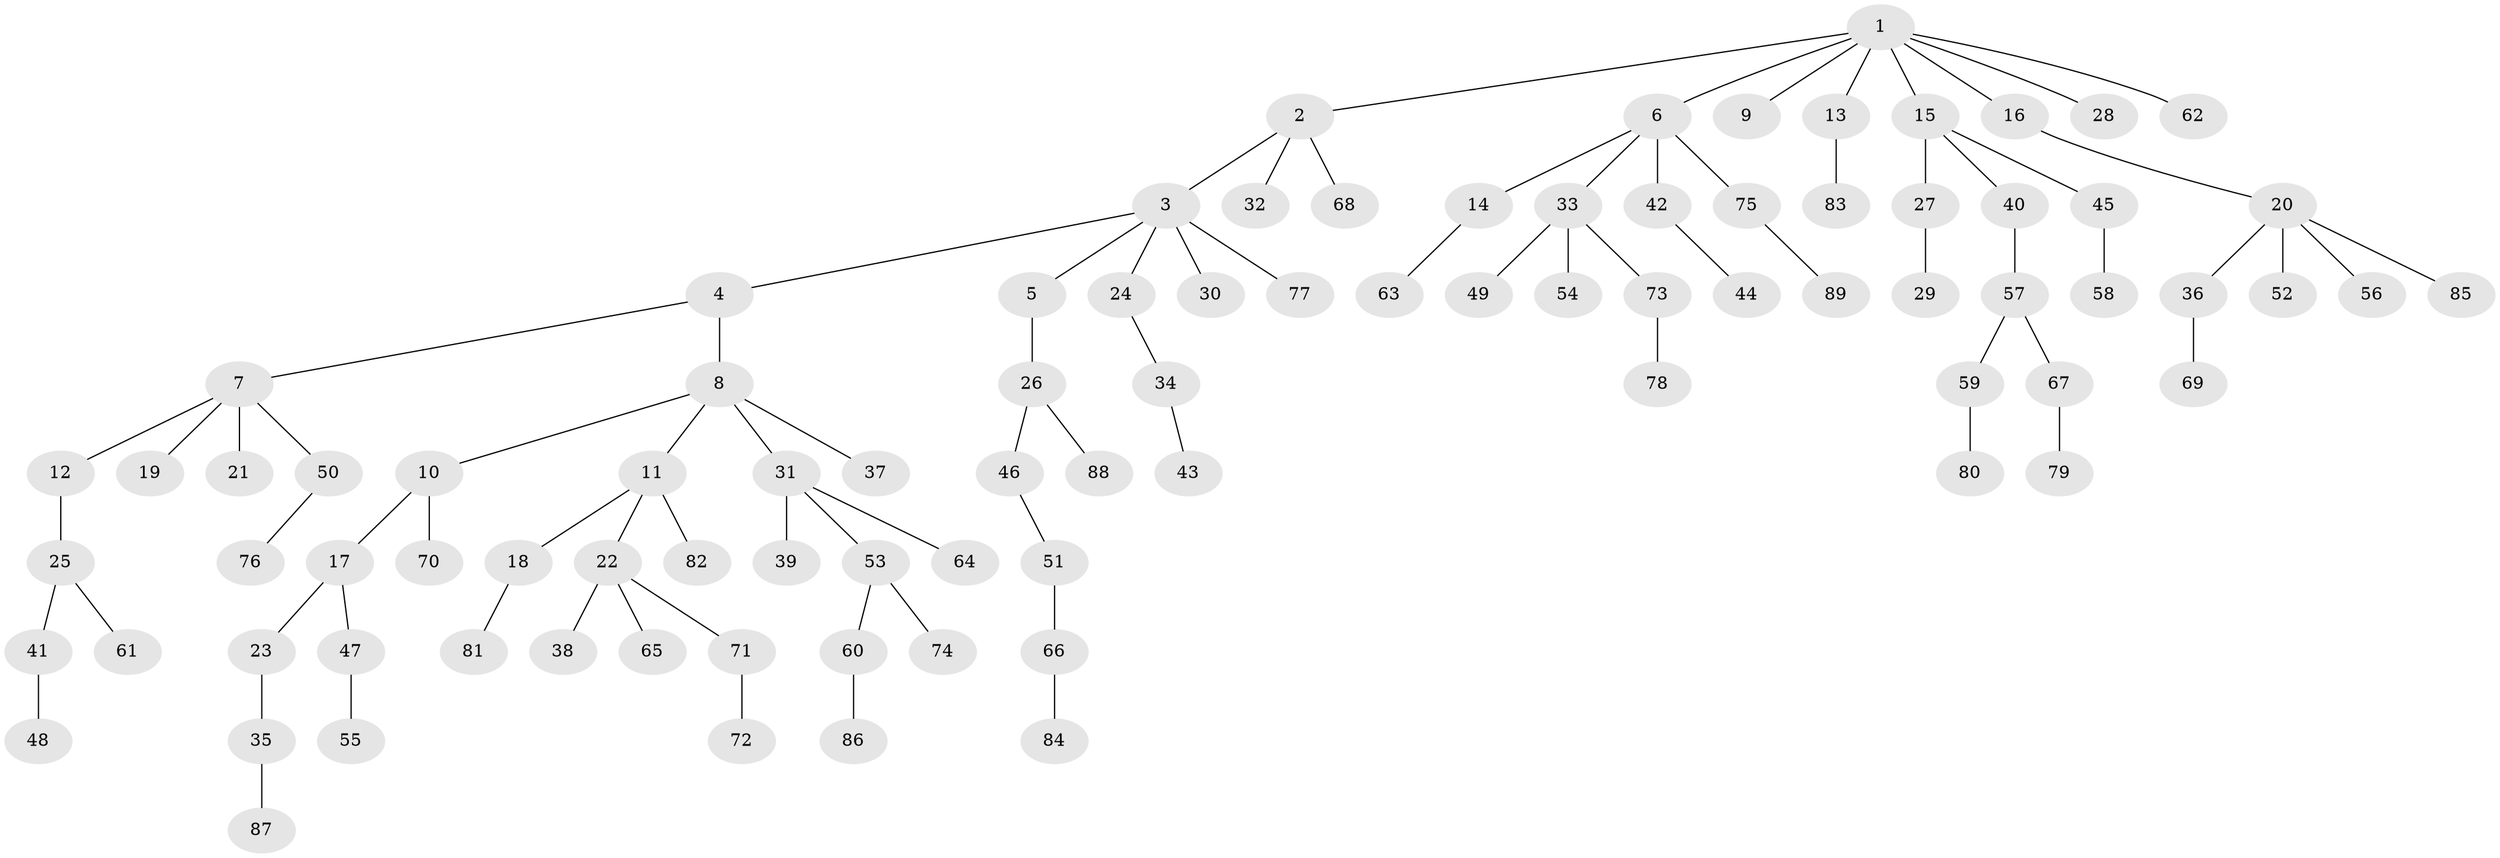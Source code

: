 // Generated by graph-tools (version 1.1) at 2025/53/03/09/25 04:53:25]
// undirected, 89 vertices, 88 edges
graph export_dot {
graph [start="1"]
  node [color=gray90,style=filled];
  1;
  2;
  3;
  4;
  5;
  6;
  7;
  8;
  9;
  10;
  11;
  12;
  13;
  14;
  15;
  16;
  17;
  18;
  19;
  20;
  21;
  22;
  23;
  24;
  25;
  26;
  27;
  28;
  29;
  30;
  31;
  32;
  33;
  34;
  35;
  36;
  37;
  38;
  39;
  40;
  41;
  42;
  43;
  44;
  45;
  46;
  47;
  48;
  49;
  50;
  51;
  52;
  53;
  54;
  55;
  56;
  57;
  58;
  59;
  60;
  61;
  62;
  63;
  64;
  65;
  66;
  67;
  68;
  69;
  70;
  71;
  72;
  73;
  74;
  75;
  76;
  77;
  78;
  79;
  80;
  81;
  82;
  83;
  84;
  85;
  86;
  87;
  88;
  89;
  1 -- 2;
  1 -- 6;
  1 -- 9;
  1 -- 13;
  1 -- 15;
  1 -- 16;
  1 -- 28;
  1 -- 62;
  2 -- 3;
  2 -- 32;
  2 -- 68;
  3 -- 4;
  3 -- 5;
  3 -- 24;
  3 -- 30;
  3 -- 77;
  4 -- 7;
  4 -- 8;
  5 -- 26;
  6 -- 14;
  6 -- 33;
  6 -- 42;
  6 -- 75;
  7 -- 12;
  7 -- 19;
  7 -- 21;
  7 -- 50;
  8 -- 10;
  8 -- 11;
  8 -- 31;
  8 -- 37;
  10 -- 17;
  10 -- 70;
  11 -- 18;
  11 -- 22;
  11 -- 82;
  12 -- 25;
  13 -- 83;
  14 -- 63;
  15 -- 27;
  15 -- 40;
  15 -- 45;
  16 -- 20;
  17 -- 23;
  17 -- 47;
  18 -- 81;
  20 -- 36;
  20 -- 52;
  20 -- 56;
  20 -- 85;
  22 -- 38;
  22 -- 65;
  22 -- 71;
  23 -- 35;
  24 -- 34;
  25 -- 41;
  25 -- 61;
  26 -- 46;
  26 -- 88;
  27 -- 29;
  31 -- 39;
  31 -- 53;
  31 -- 64;
  33 -- 49;
  33 -- 54;
  33 -- 73;
  34 -- 43;
  35 -- 87;
  36 -- 69;
  40 -- 57;
  41 -- 48;
  42 -- 44;
  45 -- 58;
  46 -- 51;
  47 -- 55;
  50 -- 76;
  51 -- 66;
  53 -- 60;
  53 -- 74;
  57 -- 59;
  57 -- 67;
  59 -- 80;
  60 -- 86;
  66 -- 84;
  67 -- 79;
  71 -- 72;
  73 -- 78;
  75 -- 89;
}
